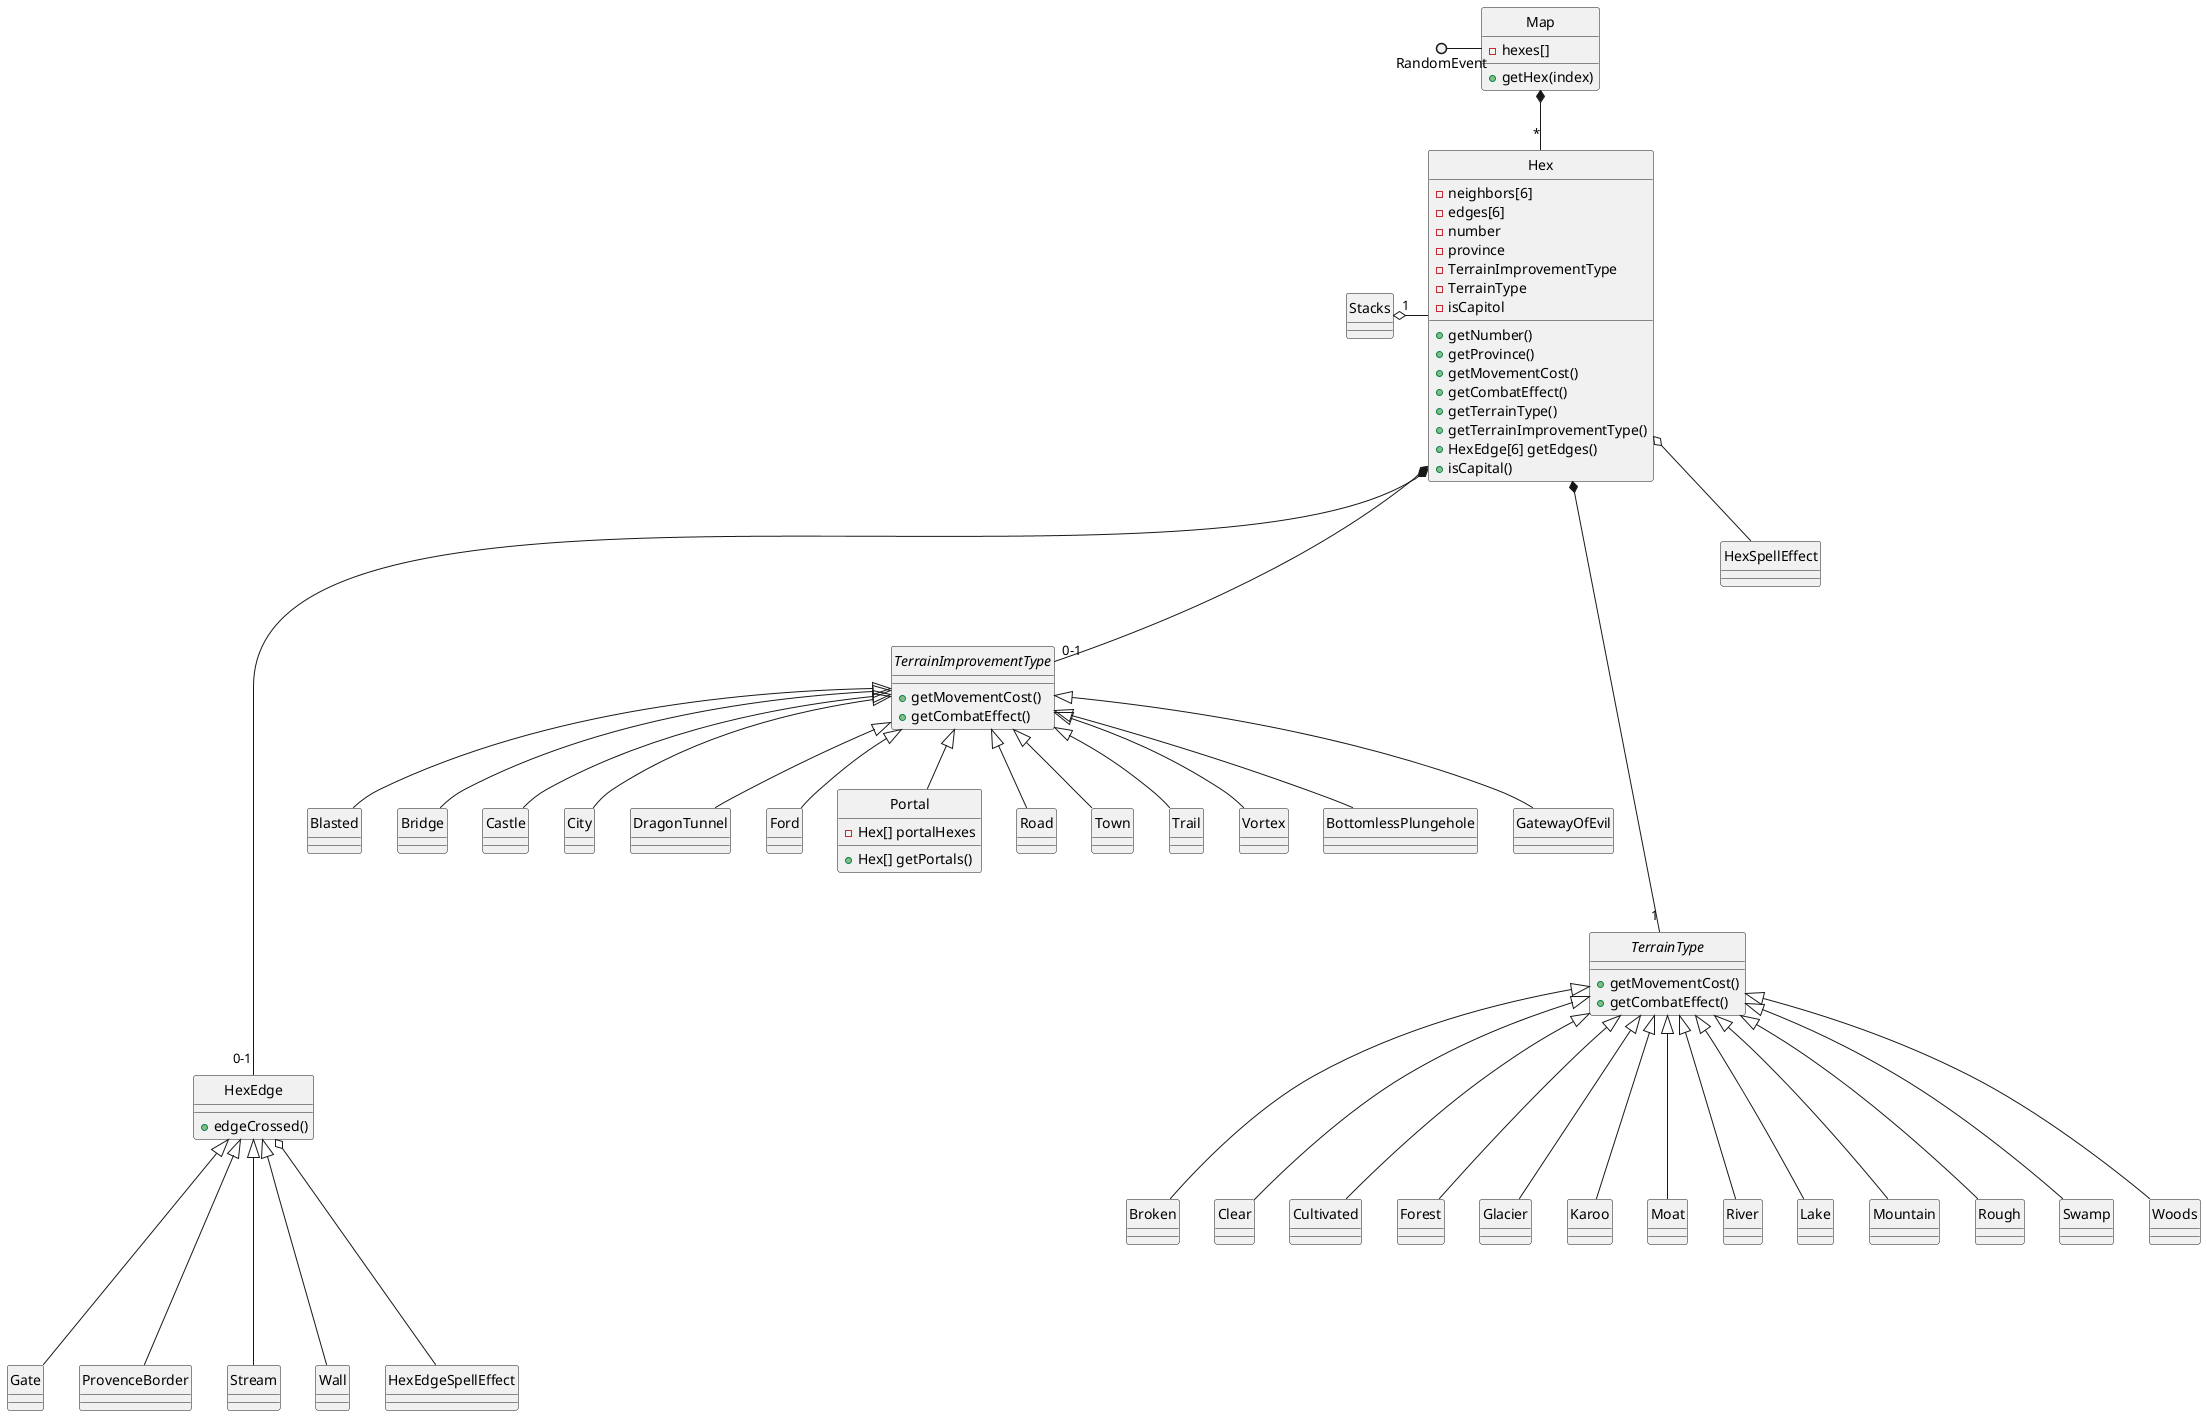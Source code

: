 @startuml
hide circle

class Map {
-hexes[]
+getHex(index)
}

class Hex {
-neighbors[6]
-edges[6]
-number
-province
-TerrainImprovementType
-TerrainType
-isCapitol
+getNumber()
+getProvince()
+getMovementCost()
+getCombatEffect()
+getTerrainType()
+getTerrainImprovementType()
+HexEdge[6] getEdges()
+isCapital()
}

class HexEdge {
+edgeCrossed()
}

interface TerrainImprovementType {
+getMovementCost()
+getCombatEffect()
}

interface TerrainType {
+getMovementCost()
+getCombatEffect()
}

class Blasted
class Bridge
class Gate
class Broken
class Castle
class City
class Clear
class Cultivated
class DragonTunnel
class Ford
class Forest
class Glacier
class Karoo
class Moat
class River
class Lake
class Mountain
class Portal {
    -Hex[] portalHexes
    +Hex[] getPortals()
}
class ProvenceBorder
class Road
class Rough
class Stream
class Swamp
class Town
class Trail
class Vortex
class Wall
class Woods
class BottomlessPlungehole
class GatewayOfEvil
class HexEdgeSpellEffect
class     HexSpellEffect

RandomEvent ()- Map


Map *-- "*" Hex
Stacks "1" o- Hex


Hex *----- "1" TerrainType
Hex *--- "0-1" TerrainImprovementType
Hex *------ "0-1" HexEdge 
Hex o-- HexSpellEffect

TerrainImprovementType <|-- Blasted
TerrainImprovementType <|-- Bridge
TerrainImprovementType <|-- Castle
TerrainImprovementType <|-- City
TerrainImprovementType <|-- DragonTunnel
TerrainImprovementType <|-- Ford
TerrainImprovementType <|-- Portal
TerrainImprovementType <|-- Road
TerrainImprovementType <|-- Town
TerrainImprovementType <|-- Trail
TerrainImprovementType <|-- Vortex
TerrainImprovementType <|-- BottomlessPlungehole
TerrainImprovementType <|-- GatewayOfEvil

TerrainType <|--- Broken
TerrainType <|--- Clear
TerrainType <|--- Cultivated
TerrainType <|--- Forest
TerrainType <|--- Glacier
TerrainType <|--- Karoo
TerrainType <|--- River
TerrainType <|--- Lake
TerrainType <|--- Moat
TerrainType <|--- Mountain
TerrainType <|--- Rough
TerrainType <|--- Swamp
TerrainType <|--- Woods

HexEdge <|---- ProvenceBorder
HexEdge <|---- Stream
HexEdge <|---- Wall
HexEdge  o---- HexEdgeSpellEffect
HexEdge <|---- Gate
@enduml
